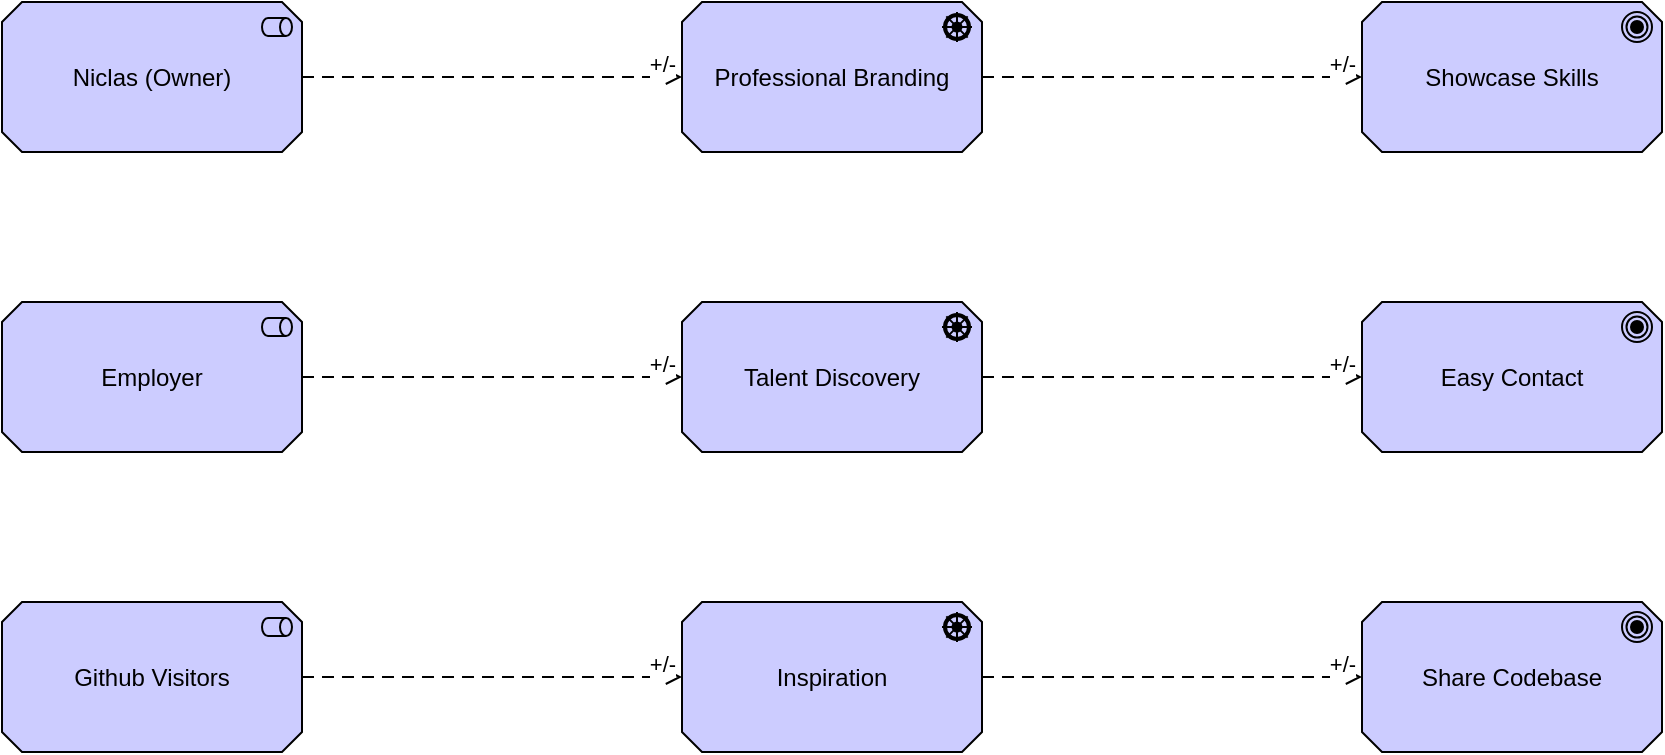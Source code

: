 <mxfile version="28.0.4" pages="5">
  <diagram name="01 - Stakeholders" id="YU1AUlcPMeFfIlHjlYDG">
    <mxGraphModel dx="1948" dy="815" grid="1" gridSize="10" guides="1" tooltips="1" connect="1" arrows="1" fold="1" page="1" pageScale="1" pageWidth="1169" pageHeight="827" math="0" shadow="0">
      <root>
        <mxCell id="0" />
        <mxCell id="1" parent="0" />
        <mxCell id="c3lNfsH27xjzIGCQ3tyP-1" value="Niclas (Owner)" style="html=1;outlineConnect=0;whiteSpace=wrap;fillColor=#CCCCFF;shape=mxgraph.archimate3.application;appType=role;archiType=oct;" vertex="1" parent="1">
          <mxGeometry x="100" y="180" width="150" height="75" as="geometry" />
        </mxCell>
        <mxCell id="c3lNfsH27xjzIGCQ3tyP-2" value="Employer" style="html=1;outlineConnect=0;whiteSpace=wrap;fillColor=#CCCCFF;shape=mxgraph.archimate3.application;appType=role;archiType=oct;" vertex="1" parent="1">
          <mxGeometry x="100" y="330" width="150" height="75" as="geometry" />
        </mxCell>
        <mxCell id="c3lNfsH27xjzIGCQ3tyP-3" value="Github Visitors" style="html=1;outlineConnect=0;whiteSpace=wrap;fillColor=#CCCCFF;shape=mxgraph.archimate3.application;appType=role;archiType=oct;" vertex="1" parent="1">
          <mxGeometry x="100" y="480" width="150" height="75" as="geometry" />
        </mxCell>
        <mxCell id="c3lNfsH27xjzIGCQ3tyP-4" value="Professional Branding" style="html=1;outlineConnect=0;whiteSpace=wrap;fillColor=#CCCCFF;shape=mxgraph.archimate3.application;appType=driver;archiType=oct;" vertex="1" parent="1">
          <mxGeometry x="440" y="180" width="150" height="75" as="geometry" />
        </mxCell>
        <mxCell id="c3lNfsH27xjzIGCQ3tyP-6" value="Talent Discovery" style="html=1;outlineConnect=0;whiteSpace=wrap;fillColor=#CCCCFF;shape=mxgraph.archimate3.application;appType=driver;archiType=oct;" vertex="1" parent="1">
          <mxGeometry x="440" y="330" width="150" height="75" as="geometry" />
        </mxCell>
        <mxCell id="c3lNfsH27xjzIGCQ3tyP-7" value="Inspiration" style="html=1;outlineConnect=0;whiteSpace=wrap;fillColor=#CCCCFF;shape=mxgraph.archimate3.application;appType=driver;archiType=oct;" vertex="1" parent="1">
          <mxGeometry x="440" y="480" width="150" height="75" as="geometry" />
        </mxCell>
        <UserObject label="Showcase Skills" link="data:page/id,orE7X2zU8LMmbxcjL87a" id="c3lNfsH27xjzIGCQ3tyP-8">
          <mxCell style="html=1;outlineConnect=0;whiteSpace=wrap;fillColor=#CCCCFF;shape=mxgraph.archimate3.application;appType=goal;archiType=oct;" vertex="1" parent="1">
            <mxGeometry x="780" y="180" width="150" height="75" as="geometry" />
          </mxCell>
        </UserObject>
        <UserObject label="Easy Contact" link="data:page/id,orE7X2zU8LMmbxcjL87a" id="c3lNfsH27xjzIGCQ3tyP-9">
          <mxCell style="html=1;outlineConnect=0;whiteSpace=wrap;fillColor=#CCCCFF;shape=mxgraph.archimate3.application;appType=goal;archiType=oct;" vertex="1" parent="1">
            <mxGeometry x="780" y="330" width="150" height="75" as="geometry" />
          </mxCell>
        </UserObject>
        <UserObject label="Share Codebase" link="data:page/id,orE7X2zU8LMmbxcjL87a" id="c3lNfsH27xjzIGCQ3tyP-10">
          <mxCell style="html=1;outlineConnect=0;whiteSpace=wrap;fillColor=#CCCCFF;shape=mxgraph.archimate3.application;appType=goal;archiType=oct;" vertex="1" parent="1">
            <mxGeometry x="780" y="480" width="150" height="75" as="geometry" />
          </mxCell>
        </UserObject>
        <mxCell id="c3lNfsH27xjzIGCQ3tyP-11" value="+/-" style="edgeStyle=elbowEdgeStyle;html=1;endArrow=open;elbow=vertical;endFill=0;dashed=1;dashPattern=6 4;rounded=0;exitX=1;exitY=0.5;exitDx=0;exitDy=0;exitPerimeter=0;entryX=0;entryY=0.5;entryDx=0;entryDy=0;entryPerimeter=0;" edge="1" parent="1">
          <mxGeometry x="0.895" y="7" relative="1" as="geometry">
            <mxPoint x="250" y="217.5" as="sourcePoint" />
            <mxPoint x="440.0" y="217.5" as="targetPoint" />
            <mxPoint as="offset" />
          </mxGeometry>
        </mxCell>
        <mxCell id="c3lNfsH27xjzIGCQ3tyP-13" value="+/-" style="edgeStyle=elbowEdgeStyle;html=1;endArrow=open;elbow=vertical;endFill=0;dashed=1;dashPattern=6 4;rounded=0;exitX=1;exitY=0.5;exitDx=0;exitDy=0;exitPerimeter=0;entryX=0;entryY=0.5;entryDx=0;entryDy=0;entryPerimeter=0;" edge="1" parent="1" source="c3lNfsH27xjzIGCQ3tyP-2" target="c3lNfsH27xjzIGCQ3tyP-6">
          <mxGeometry x="0.895" y="7" relative="1" as="geometry">
            <mxPoint x="330" y="280" as="sourcePoint" />
            <mxPoint x="520.0" y="280" as="targetPoint" />
            <mxPoint as="offset" />
          </mxGeometry>
        </mxCell>
        <mxCell id="c3lNfsH27xjzIGCQ3tyP-14" value="+/-" style="edgeStyle=elbowEdgeStyle;html=1;endArrow=open;elbow=vertical;endFill=0;dashed=1;dashPattern=6 4;rounded=0;exitX=1;exitY=0.5;exitDx=0;exitDy=0;exitPerimeter=0;entryX=0;entryY=0.5;entryDx=0;entryDy=0;entryPerimeter=0;" edge="1" parent="1" source="c3lNfsH27xjzIGCQ3tyP-3" target="c3lNfsH27xjzIGCQ3tyP-7">
          <mxGeometry x="0.895" y="7" relative="1" as="geometry">
            <mxPoint x="270" y="460" as="sourcePoint" />
            <mxPoint x="460.0" y="460" as="targetPoint" />
            <mxPoint as="offset" />
          </mxGeometry>
        </mxCell>
        <mxCell id="c3lNfsH27xjzIGCQ3tyP-15" value="+/-" style="edgeStyle=elbowEdgeStyle;html=1;endArrow=open;elbow=vertical;endFill=0;dashed=1;dashPattern=6 4;rounded=0;exitX=1;exitY=0.5;exitDx=0;exitDy=0;exitPerimeter=0;" edge="1" parent="1" source="c3lNfsH27xjzIGCQ3tyP-7" target="c3lNfsH27xjzIGCQ3tyP-10">
          <mxGeometry x="0.895" y="7" relative="1" as="geometry">
            <mxPoint x="620" y="560.17" as="sourcePoint" />
            <mxPoint x="810.0" y="560.17" as="targetPoint" />
            <mxPoint as="offset" />
          </mxGeometry>
        </mxCell>
        <mxCell id="c3lNfsH27xjzIGCQ3tyP-16" value="+/-" style="edgeStyle=elbowEdgeStyle;html=1;endArrow=open;elbow=vertical;endFill=0;dashed=1;dashPattern=6 4;rounded=0;exitX=1;exitY=0.5;exitDx=0;exitDy=0;exitPerimeter=0;entryX=0;entryY=0.5;entryDx=0;entryDy=0;entryPerimeter=0;" edge="1" parent="1" source="c3lNfsH27xjzIGCQ3tyP-6" target="c3lNfsH27xjzIGCQ3tyP-9">
          <mxGeometry x="0.895" y="7" relative="1" as="geometry">
            <mxPoint x="710" y="420" as="sourcePoint" />
            <mxPoint x="900.0" y="420" as="targetPoint" />
            <mxPoint as="offset" />
          </mxGeometry>
        </mxCell>
        <mxCell id="c3lNfsH27xjzIGCQ3tyP-17" value="+/-" style="edgeStyle=elbowEdgeStyle;html=1;endArrow=open;elbow=vertical;endFill=0;dashed=1;dashPattern=6 4;rounded=0;exitX=1;exitY=0.5;exitDx=0;exitDy=0;exitPerimeter=0;entryX=0;entryY=0.5;entryDx=0;entryDy=0;entryPerimeter=0;" edge="1" parent="1" source="c3lNfsH27xjzIGCQ3tyP-4" target="c3lNfsH27xjzIGCQ3tyP-8">
          <mxGeometry x="0.895" y="7" relative="1" as="geometry">
            <mxPoint x="650" y="280" as="sourcePoint" />
            <mxPoint x="840.0" y="280" as="targetPoint" />
            <mxPoint as="offset" />
          </mxGeometry>
        </mxCell>
      </root>
    </mxGraphModel>
  </diagram>
  <diagram id="orE7X2zU8LMmbxcjL87a" name="02 - Capabilities">
    <mxGraphModel dx="2824" dy="1182" grid="1" gridSize="10" guides="1" tooltips="1" connect="1" arrows="1" fold="1" page="1" pageScale="1" pageWidth="1169" pageHeight="827" math="0" shadow="0">
      <root>
        <mxCell id="0" />
        <mxCell id="1" parent="0" />
        <mxCell id="P26ImeXSWM-H-FpdXlQm-2" value="" style="rounded=0;whiteSpace=wrap;html=1;" vertex="1" parent="1">
          <mxGeometry x="580" y="302.5" width="460" height="210" as="geometry" />
        </mxCell>
        <mxCell id="P26ImeXSWM-H-FpdXlQm-1" value="Personal Branding" style="html=1;outlineConnect=0;whiteSpace=wrap;fillColor=#F5DEAA;shape=mxgraph.archimate3.application;appType=capability;archiType=rounded;" vertex="1" parent="1">
          <mxGeometry x="650" y="372.5" width="150" height="75" as="geometry" />
        </mxCell>
        <mxCell id="P26ImeXSWM-H-FpdXlQm-3" value="Professional Profile" style="html=1;outlineConnect=0;whiteSpace=wrap;fillColor=#F5DEAA;shape=mxgraph.archimate3.application;appType=capability;archiType=rounded;" vertex="1" parent="1">
          <mxGeometry x="845" y="372.5" width="150" height="75" as="geometry" />
        </mxCell>
        <mxCell id="P26ImeXSWM-H-FpdXlQm-4" value="Branding &amp;amp; Identity" style="text;html=1;align=center;verticalAlign=middle;whiteSpace=wrap;rounded=0;strokeColor=default;" vertex="1" parent="1">
          <mxGeometry x="580" y="302.5" width="460" height="30" as="geometry" />
        </mxCell>
        <mxCell id="P26ImeXSWM-H-FpdXlQm-6" value="" style="rounded=0;whiteSpace=wrap;html=1;" vertex="1" parent="1">
          <mxGeometry x="475" y="20" width="670" height="210" as="geometry" />
        </mxCell>
        <mxCell id="P26ImeXSWM-H-FpdXlQm-7" value="Project Showcase" style="text;html=1;align=center;verticalAlign=middle;whiteSpace=wrap;rounded=0;strokeColor=default;" vertex="1" parent="1">
          <mxGeometry x="475" y="20" width="670" height="30" as="geometry" />
        </mxCell>
        <mxCell id="P26ImeXSWM-H-FpdXlQm-8" value="Prject Display" style="html=1;outlineConnect=0;whiteSpace=wrap;fillColor=#F5DEAA;shape=mxgraph.archimate3.application;appType=capability;archiType=rounded;" vertex="1" parent="1">
          <mxGeometry x="535" y="90" width="150" height="75" as="geometry" />
        </mxCell>
        <mxCell id="P26ImeXSWM-H-FpdXlQm-9" value="Technology Stack View" style="html=1;outlineConnect=0;whiteSpace=wrap;fillColor=#F5DEAA;shape=mxgraph.archimate3.application;appType=capability;archiType=rounded;" vertex="1" parent="1">
          <mxGeometry x="740" y="87.5" width="150" height="75" as="geometry" />
        </mxCell>
        <mxCell id="P26ImeXSWM-H-FpdXlQm-10" value="Github Integration" style="html=1;outlineConnect=0;whiteSpace=wrap;fillColor=#F5DEAA;shape=mxgraph.archimate3.application;appType=capability;archiType=rounded;" vertex="1" parent="1">
          <mxGeometry x="945" y="87.5" width="150" height="75" as="geometry" />
        </mxCell>
        <mxCell id="P26ImeXSWM-H-FpdXlQm-11" value="" style="rounded=0;whiteSpace=wrap;html=1;" vertex="1" parent="1">
          <mxGeometry x="580" y="830" width="460" height="210" as="geometry" />
        </mxCell>
        <mxCell id="P26ImeXSWM-H-FpdXlQm-12" value="Communication" style="text;html=1;align=center;verticalAlign=middle;whiteSpace=wrap;rounded=0;strokeColor=default;" vertex="1" parent="1">
          <mxGeometry x="580" y="830" width="460" height="30" as="geometry" />
        </mxCell>
        <mxCell id="P26ImeXSWM-H-FpdXlQm-13" value="Contact Form" style="html=1;outlineConnect=0;whiteSpace=wrap;fillColor=#F5DEAA;shape=mxgraph.archimate3.application;appType=capability;archiType=rounded;" vertex="1" parent="1">
          <mxGeometry x="650" y="904" width="150" height="75" as="geometry" />
        </mxCell>
        <mxCell id="P26ImeXSWM-H-FpdXlQm-14" value="Social Links" style="html=1;outlineConnect=0;whiteSpace=wrap;fillColor=#F5DEAA;shape=mxgraph.archimate3.application;appType=capability;archiType=rounded;" vertex="1" parent="1">
          <mxGeometry x="845" y="904" width="150" height="75" as="geometry" />
        </mxCell>
        <mxCell id="P26ImeXSWM-H-FpdXlQm-15" value="" style="rounded=0;whiteSpace=wrap;html=1;" vertex="1" parent="1">
          <mxGeometry x="580" y="570" width="460" height="210" as="geometry" />
        </mxCell>
        <mxCell id="P26ImeXSWM-H-FpdXlQm-16" value="Infrastructure &amp;amp; DevOps" style="text;html=1;align=center;verticalAlign=middle;whiteSpace=wrap;rounded=0;strokeColor=default;" vertex="1" parent="1">
          <mxGeometry x="580" y="570" width="460" height="30" as="geometry" />
        </mxCell>
        <mxCell id="P26ImeXSWM-H-FpdXlQm-17" value="CI/CD Automation" style="html=1;outlineConnect=0;whiteSpace=wrap;fillColor=#F5DEAA;shape=mxgraph.archimate3.application;appType=capability;archiType=rounded;" vertex="1" parent="1">
          <mxGeometry x="650" y="644" width="150" height="75" as="geometry" />
        </mxCell>
        <mxCell id="P26ImeXSWM-H-FpdXlQm-18" value="Dockerized Deployment" style="html=1;outlineConnect=0;whiteSpace=wrap;fillColor=#F5DEAA;shape=mxgraph.archimate3.application;appType=capability;archiType=rounded;" vertex="1" parent="1">
          <mxGeometry x="845" y="644" width="150" height="75" as="geometry" />
        </mxCell>
        <UserObject label="&lt;div&gt;Goal&lt;/div&gt;&lt;div&gt;&lt;br&gt;&lt;/div&gt;Showcase Skills" link="data:page/id,YU1AUlcPMeFfIlHjlYDG" id="ikwzglEbdK4VuGniE7AP-1">
          <mxCell style="html=1;outlineConnect=0;whiteSpace=wrap;fillColor=#CCCCFF;shape=mxgraph.archimate3.application;appType=goal;archiType=oct;" vertex="1" parent="1">
            <mxGeometry x="90" y="230" width="150" height="75" as="geometry" />
          </mxCell>
        </UserObject>
        <UserObject label="&lt;div&gt;Goal&lt;/div&gt;&lt;div&gt;&lt;br&gt;&lt;/div&gt;Easy Contact" link="data:page/id,YU1AUlcPMeFfIlHjlYDG" id="ikwzglEbdK4VuGniE7AP-2">
          <mxCell style="html=1;outlineConnect=0;whiteSpace=wrap;fillColor=#CCCCFF;shape=mxgraph.archimate3.application;appType=goal;archiType=oct;" vertex="1" parent="1">
            <mxGeometry x="90" y="525" width="150" height="75" as="geometry" />
          </mxCell>
        </UserObject>
        <UserObject label="&lt;div&gt;Goal&lt;/div&gt;&lt;div&gt;&lt;br&gt;&lt;/div&gt;Share Codebase" link="data:page/id,YU1AUlcPMeFfIlHjlYDG" id="ikwzglEbdK4VuGniE7AP-3">
          <mxCell style="html=1;outlineConnect=0;whiteSpace=wrap;fillColor=#CCCCFF;shape=mxgraph.archimate3.application;appType=goal;archiType=oct;" vertex="1" parent="1">
            <mxGeometry x="90" y="370" width="150" height="75" as="geometry" />
          </mxCell>
        </UserObject>
        <mxCell id="ikwzglEbdK4VuGniE7AP-5" value="" style="edgeStyle=elbowEdgeStyle;html=1;endArrow=block;elbow=vertical;endFill=0;dashed=1;rounded=0;exitX=1;exitY=0.5;exitDx=0;exitDy=0;exitPerimeter=0;entryX=0;entryY=0.5;entryDx=0;entryDy=0;" edge="1" parent="1" source="ikwzglEbdK4VuGniE7AP-1" target="P26ImeXSWM-H-FpdXlQm-6">
          <mxGeometry width="160" relative="1" as="geometry">
            <mxPoint x="240" y="170" as="sourcePoint" />
            <mxPoint x="400" y="170" as="targetPoint" />
          </mxGeometry>
        </mxCell>
        <mxCell id="ikwzglEbdK4VuGniE7AP-6" value="Realizes" style="edgeLabel;html=1;align=center;verticalAlign=middle;resizable=0;points=[];" vertex="1" connectable="0" parent="ikwzglEbdK4VuGniE7AP-5">
          <mxGeometry x="-0.07" y="-1" relative="1" as="geometry">
            <mxPoint y="-11" as="offset" />
          </mxGeometry>
        </mxCell>
        <mxCell id="ikwzglEbdK4VuGniE7AP-7" value="" style="edgeStyle=elbowEdgeStyle;html=1;endArrow=block;endFill=0;dashed=1;rounded=0;entryX=0;entryY=0.5;entryDx=0;entryDy=0;" edge="1" parent="1" target="P26ImeXSWM-H-FpdXlQm-2">
          <mxGeometry width="160" relative="1" as="geometry">
            <mxPoint x="240" y="270" as="sourcePoint" />
            <mxPoint x="550" y="410" as="targetPoint" />
            <Array as="points">
              <mxPoint x="360" y="330" />
            </Array>
          </mxGeometry>
        </mxCell>
        <mxCell id="ikwzglEbdK4VuGniE7AP-10" value="Realizes" style="edgeLabel;html=1;align=center;verticalAlign=middle;resizable=0;points=[];" vertex="1" connectable="0" parent="ikwzglEbdK4VuGniE7AP-7">
          <mxGeometry x="-0.184" y="2" relative="1" as="geometry">
            <mxPoint as="offset" />
          </mxGeometry>
        </mxCell>
        <mxCell id="ikwzglEbdK4VuGniE7AP-11" value="" style="edgeStyle=elbowEdgeStyle;html=1;endArrow=block;endFill=0;dashed=1;rounded=0;exitX=1;exitY=0.5;exitDx=0;exitDy=0;exitPerimeter=0;entryX=0;entryY=0.5;entryDx=0;entryDy=0;" edge="1" parent="1" source="ikwzglEbdK4VuGniE7AP-3" target="P26ImeXSWM-H-FpdXlQm-15">
          <mxGeometry width="160" relative="1" as="geometry">
            <mxPoint x="320" y="490" as="sourcePoint" />
            <mxPoint x="480" y="490" as="targetPoint" />
            <Array as="points">
              <mxPoint x="340" y="540" />
            </Array>
          </mxGeometry>
        </mxCell>
        <mxCell id="ikwzglEbdK4VuGniE7AP-12" value="Realizes" style="edgeLabel;html=1;align=center;verticalAlign=middle;resizable=0;points=[];" vertex="1" connectable="0" parent="ikwzglEbdK4VuGniE7AP-11">
          <mxGeometry x="-0.185" y="2" relative="1" as="geometry">
            <mxPoint y="-15" as="offset" />
          </mxGeometry>
        </mxCell>
        <mxCell id="ikwzglEbdK4VuGniE7AP-13" value="" style="edgeStyle=elbowEdgeStyle;html=1;endArrow=block;endFill=0;dashed=1;rounded=0;exitX=1;exitY=0.5;exitDx=0;exitDy=0;exitPerimeter=0;entryX=0.004;entryY=0.548;entryDx=0;entryDy=0;entryPerimeter=0;" edge="1" parent="1" source="ikwzglEbdK4VuGniE7AP-2" target="P26ImeXSWM-H-FpdXlQm-11">
          <mxGeometry width="160" relative="1" as="geometry">
            <mxPoint x="310" y="720" as="sourcePoint" />
            <mxPoint x="470" y="720" as="targetPoint" />
            <Array as="points">
              <mxPoint x="320" y="760" />
            </Array>
          </mxGeometry>
        </mxCell>
        <mxCell id="ikwzglEbdK4VuGniE7AP-14" value="Realizes" style="edgeLabel;html=1;align=center;verticalAlign=middle;resizable=0;points=[];" vertex="1" connectable="0" parent="ikwzglEbdK4VuGniE7AP-13">
          <mxGeometry x="-0.198" y="-1" relative="1" as="geometry">
            <mxPoint y="-9" as="offset" />
          </mxGeometry>
        </mxCell>
      </root>
    </mxGraphModel>
  </diagram>
  <diagram id="KEsmK9k9d0yRTfbS1kaG" name="03 - Use Case Diagram">
    <mxGraphModel dx="1948" dy="815" grid="1" gridSize="10" guides="1" tooltips="1" connect="1" arrows="1" fold="1" page="1" pageScale="1" pageWidth="1169" pageHeight="827" math="0" shadow="0">
      <root>
        <mxCell id="0" />
        <mxCell id="1" parent="0" />
        <mxCell id="hrtrKY6WEZLU9he7uUgB-1" value="runvia.dev" style="swimlane;whiteSpace=wrap;html=1;" vertex="1" parent="1">
          <mxGeometry x="430" y="50" width="370" height="700" as="geometry" />
        </mxCell>
        <mxCell id="hrtrKY6WEZLU9he7uUgB-4" value="Browse Projects" style="ellipse;whiteSpace=wrap;html=1;" vertex="1" parent="hrtrKY6WEZLU9he7uUgB-1">
          <mxGeometry x="115" y="50" width="140" height="70" as="geometry" />
        </mxCell>
        <mxCell id="hrtrKY6WEZLU9he7uUgB-5" value="View Project Details" style="ellipse;whiteSpace=wrap;html=1;" vertex="1" parent="hrtrKY6WEZLU9he7uUgB-1">
          <mxGeometry x="115" y="150" width="140" height="70" as="geometry" />
        </mxCell>
        <mxCell id="hrtrKY6WEZLU9he7uUgB-7" value="Read About Me" style="ellipse;whiteSpace=wrap;html=1;" vertex="1" parent="hrtrKY6WEZLU9he7uUgB-1">
          <mxGeometry x="115" y="420" width="140" height="70" as="geometry" />
        </mxCell>
        <mxCell id="hrtrKY6WEZLU9he7uUgB-8" value="Download CV" style="ellipse;whiteSpace=wrap;html=1;" vertex="1" parent="hrtrKY6WEZLU9he7uUgB-1">
          <mxGeometry x="115" y="240" width="140" height="70" as="geometry" />
        </mxCell>
        <mxCell id="hrtrKY6WEZLU9he7uUgB-9" value="Send Contact Message" style="ellipse;whiteSpace=wrap;html=1;" vertex="1" parent="hrtrKY6WEZLU9he7uUgB-1">
          <mxGeometry x="115" y="329" width="140" height="70" as="geometry" />
        </mxCell>
        <mxCell id="hrtrKY6WEZLU9he7uUgB-6" value="Access Github Link" style="ellipse;whiteSpace=wrap;html=1;" vertex="1" parent="hrtrKY6WEZLU9he7uUgB-1">
          <mxGeometry x="115" y="600" width="140" height="70" as="geometry" />
        </mxCell>
        <mxCell id="hrtrKY6WEZLU9he7uUgB-10" value="Visit Social Profiles" style="ellipse;whiteSpace=wrap;html=1;" vertex="1" parent="hrtrKY6WEZLU9he7uUgB-1">
          <mxGeometry x="115" y="510" width="140" height="70" as="geometry" />
        </mxCell>
        <mxCell id="hrtrKY6WEZLU9he7uUgB-2" value="Recruiter" style="shape=umlActor;verticalLabelPosition=bottom;verticalAlign=top;html=1;" vertex="1" parent="1">
          <mxGeometry x="250" y="384" width="30" height="60" as="geometry" />
        </mxCell>
        <mxCell id="hrtrKY6WEZLU9he7uUgB-3" value="Github Visitor" style="shape=umlActor;verticalLabelPosition=bottom;verticalAlign=top;html=1;" vertex="1" parent="1">
          <mxGeometry x="950" y="384" width="30" height="60" as="geometry" />
        </mxCell>
        <mxCell id="hrtrKY6WEZLU9he7uUgB-12" value="" style="endArrow=none;html=1;edgeStyle=orthogonalEdgeStyle;rounded=0;entryX=0;entryY=0.5;entryDx=0;entryDy=0;" edge="1" parent="1" source="hrtrKY6WEZLU9he7uUgB-2" target="hrtrKY6WEZLU9he7uUgB-4">
          <mxGeometry relative="1" as="geometry">
            <mxPoint x="320" y="380" as="sourcePoint" />
            <mxPoint x="480" y="380" as="targetPoint" />
          </mxGeometry>
        </mxCell>
        <mxCell id="hrtrKY6WEZLU9he7uUgB-30" value="" style="endArrow=none;html=1;edgeStyle=orthogonalEdgeStyle;rounded=0;entryX=0;entryY=0.5;entryDx=0;entryDy=0;" edge="1" parent="1" source="hrtrKY6WEZLU9he7uUgB-2" target="hrtrKY6WEZLU9he7uUgB-5">
          <mxGeometry relative="1" as="geometry">
            <mxPoint x="360" y="550" as="sourcePoint" />
            <mxPoint x="520" y="550" as="targetPoint" />
          </mxGeometry>
        </mxCell>
        <mxCell id="hrtrKY6WEZLU9he7uUgB-33" value="" style="endArrow=none;html=1;edgeStyle=orthogonalEdgeStyle;rounded=0;entryX=0;entryY=0.5;entryDx=0;entryDy=0;" edge="1" parent="1" source="hrtrKY6WEZLU9he7uUgB-2" target="hrtrKY6WEZLU9he7uUgB-8">
          <mxGeometry relative="1" as="geometry">
            <mxPoint x="370" y="550" as="sourcePoint" />
            <mxPoint x="530" y="550" as="targetPoint" />
          </mxGeometry>
        </mxCell>
        <mxCell id="hrtrKY6WEZLU9he7uUgB-36" value="" style="endArrow=none;html=1;edgeStyle=orthogonalEdgeStyle;rounded=0;entryX=0;entryY=0.5;entryDx=0;entryDy=0;" edge="1" parent="1" source="hrtrKY6WEZLU9he7uUgB-2" target="hrtrKY6WEZLU9he7uUgB-9">
          <mxGeometry relative="1" as="geometry">
            <mxPoint x="340" y="570" as="sourcePoint" />
            <mxPoint x="500" y="570" as="targetPoint" />
          </mxGeometry>
        </mxCell>
        <mxCell id="hrtrKY6WEZLU9he7uUgB-39" value="" style="endArrow=none;html=1;edgeStyle=orthogonalEdgeStyle;rounded=0;entryX=0;entryY=0.5;entryDx=0;entryDy=0;" edge="1" parent="1" source="hrtrKY6WEZLU9he7uUgB-2" target="hrtrKY6WEZLU9he7uUgB-7">
          <mxGeometry relative="1" as="geometry">
            <mxPoint x="350" y="550" as="sourcePoint" />
            <mxPoint x="510" y="550" as="targetPoint" />
          </mxGeometry>
        </mxCell>
        <mxCell id="hrtrKY6WEZLU9he7uUgB-42" value="" style="endArrow=none;html=1;edgeStyle=orthogonalEdgeStyle;rounded=0;entryX=1;entryY=0.5;entryDx=0;entryDy=0;" edge="1" parent="1" source="hrtrKY6WEZLU9he7uUgB-3" target="hrtrKY6WEZLU9he7uUgB-4">
          <mxGeometry relative="1" as="geometry">
            <mxPoint x="850" y="580" as="sourcePoint" />
            <mxPoint x="1010" y="580" as="targetPoint" />
          </mxGeometry>
        </mxCell>
        <mxCell id="hrtrKY6WEZLU9he7uUgB-45" value="" style="endArrow=none;html=1;edgeStyle=orthogonalEdgeStyle;rounded=0;entryX=1;entryY=0.5;entryDx=0;entryDy=0;" edge="1" parent="1" source="hrtrKY6WEZLU9he7uUgB-3" target="hrtrKY6WEZLU9he7uUgB-10">
          <mxGeometry relative="1" as="geometry">
            <mxPoint x="820" y="580" as="sourcePoint" />
            <mxPoint x="980" y="580" as="targetPoint" />
          </mxGeometry>
        </mxCell>
        <mxCell id="hrtrKY6WEZLU9he7uUgB-48" value="" style="endArrow=none;html=1;edgeStyle=orthogonalEdgeStyle;rounded=0;entryX=1;entryY=0.5;entryDx=0;entryDy=0;" edge="1" parent="1" source="hrtrKY6WEZLU9he7uUgB-3" target="hrtrKY6WEZLU9he7uUgB-6">
          <mxGeometry relative="1" as="geometry">
            <mxPoint x="920" y="630" as="sourcePoint" />
            <mxPoint x="1080" y="630" as="targetPoint" />
          </mxGeometry>
        </mxCell>
      </root>
    </mxGraphModel>
  </diagram>
  <diagram id="RyolajlaPDjGOASZjFLE" name="04 - App &amp; Data Architecture">
    <mxGraphModel dx="2353" dy="985" grid="1" gridSize="10" guides="1" tooltips="1" connect="1" arrows="1" fold="1" page="1" pageScale="1" pageWidth="1169" pageHeight="827" math="0" shadow="0">
      <root>
        <mxCell id="0" />
        <mxCell id="1" parent="0" />
        <mxCell id="gvjPd4QQf7CFdnUI1ZTZ-5" value="Traefik Proxy" style="html=1;outlineConnect=0;whiteSpace=wrap;fillColor=#AFFFAF;shape=mxgraph.archimate3.application;appType=sysSw;archiType=square;" vertex="1" parent="1">
          <mxGeometry x="485" y="180" width="150" height="75" as="geometry" />
        </mxCell>
        <mxCell id="gvjPd4QQf7CFdnUI1ZTZ-8" value="Project Metadata" style="html=1;outlineConnect=0;whiteSpace=wrap;fillColor=#99ffff;shape=mxgraph.archimate3.application;appType=passive;archiType=square;" vertex="1" parent="1">
          <mxGeometry x="290" y="590" width="150" height="75" as="geometry" />
        </mxCell>
        <mxCell id="gvjPd4QQf7CFdnUI1ZTZ-9" value="CV Document" style="html=1;outlineConnect=0;whiteSpace=wrap;fillColor=#99ffff;shape=mxgraph.archimate3.application;appType=passive;archiType=square;" vertex="1" parent="1">
          <mxGeometry x="480" y="590" width="150" height="75" as="geometry" />
        </mxCell>
        <mxCell id="gvjPd4QQf7CFdnUI1ZTZ-10" value="Contact Messages" style="html=1;outlineConnect=0;whiteSpace=wrap;fillColor=#99ffff;shape=mxgraph.archimate3.application;appType=passive;archiType=square;" vertex="1" parent="1">
          <mxGeometry x="680" y="590" width="150" height="75" as="geometry" />
        </mxCell>
        <mxCell id="gvjPd4QQf7CFdnUI1ZTZ-11" value="Client Browser" style="html=1;outlineConnect=0;whiteSpace=wrap;fillColor=#AFFFAF;shape=mxgraph.archimate3.application;appType=device;" vertex="1" parent="1">
          <mxGeometry x="485" y="60" width="150" height="75" as="geometry" />
        </mxCell>
        <mxCell id="gvjPd4QQf7CFdnUI1ZTZ-29" value="" style="edgeStyle=elbowEdgeStyle;html=1;endArrow=block;dashed=0;elbow=horizontal;endFill=1;rounded=0;entryX=0.5;entryY=0;entryDx=0;entryDy=0;entryPerimeter=0;" edge="1" parent="1" source="gvjPd4QQf7CFdnUI1ZTZ-11" target="gvjPd4QQf7CFdnUI1ZTZ-5">
          <mxGeometry width="160" relative="1" as="geometry">
            <mxPoint x="555" y="160" as="sourcePoint" />
            <mxPoint x="715" y="160" as="targetPoint" />
          </mxGeometry>
        </mxCell>
        <mxCell id="gvjPd4QQf7CFdnUI1ZTZ-30" value="HTTPS" style="edgeLabel;html=1;align=center;verticalAlign=middle;resizable=0;points=[];" vertex="1" connectable="0" parent="gvjPd4QQf7CFdnUI1ZTZ-29">
          <mxGeometry x="-0.301" y="-1" relative="1" as="geometry">
            <mxPoint y="5" as="offset" />
          </mxGeometry>
        </mxCell>
        <mxCell id="gvjPd4QQf7CFdnUI1ZTZ-31" value="" style="edgeStyle=elbowEdgeStyle;html=1;endArrow=block;dashed=0;elbow=vertical;endFill=1;rounded=0;exitX=0.5;exitY=1;exitDx=0;exitDy=0;exitPerimeter=0;entryX=0.5;entryY=0;entryDx=0;entryDy=0;entryPerimeter=0;" edge="1" parent="1" source="gvjPd4QQf7CFdnUI1ZTZ-5" target="gvjPd4QQf7CFdnUI1ZTZ-3">
          <mxGeometry width="160" relative="1" as="geometry">
            <mxPoint x="600" y="280" as="sourcePoint" />
            <mxPoint x="760" y="280" as="targetPoint" />
          </mxGeometry>
        </mxCell>
        <mxCell id="gvjPd4QQf7CFdnUI1ZTZ-32" value="" style="edgeStyle=elbowEdgeStyle;html=1;endArrow=block;dashed=0;elbow=vertical;endFill=1;rounded=0;exitX=0.5;exitY=1;exitDx=0;exitDy=0;exitPerimeter=0;entryX=0.5;entryY=0;entryDx=0;entryDy=0;entryPerimeter=0;" edge="1" parent="1" source="gvjPd4QQf7CFdnUI1ZTZ-5" target="gvjPd4QQf7CFdnUI1ZTZ-4">
          <mxGeometry width="160" relative="1" as="geometry">
            <mxPoint x="650" y="290" as="sourcePoint" />
            <mxPoint x="810" y="290" as="targetPoint" />
          </mxGeometry>
        </mxCell>
        <mxCell id="gvjPd4QQf7CFdnUI1ZTZ-33" value="HTTP" style="edgeLabel;html=1;align=center;verticalAlign=middle;resizable=0;points=[];" vertex="1" connectable="0" parent="gvjPd4QQf7CFdnUI1ZTZ-32">
          <mxGeometry x="-0.874" relative="1" as="geometry">
            <mxPoint y="19" as="offset" />
          </mxGeometry>
        </mxCell>
        <mxCell id="gvjPd4QQf7CFdnUI1ZTZ-1" value="React Frontend" style="html=1;outlineConnect=0;whiteSpace=wrap;fillColor=#99ffff;shape=mxgraph.archimate3.application;appType=comp;archiType=square;" vertex="1" parent="1">
          <mxGeometry x="380" y="450" width="150" height="75" as="geometry" />
        </mxCell>
        <mxCell id="gvjPd4QQf7CFdnUI1ZTZ-3" value="Web UI" style="html=1;outlineConnect=0;whiteSpace=wrap;fillColor=#99ffff;shape=mxgraph.archimate3.application;appType=interface;archiType=square;" vertex="1" parent="1">
          <mxGeometry x="380" y="320" width="150" height="75" as="geometry" />
        </mxCell>
        <mxCell id="gvjPd4QQf7CFdnUI1ZTZ-2" value="FastAPI Backend" style="html=1;outlineConnect=0;whiteSpace=wrap;fillColor=#99ffff;shape=mxgraph.archimate3.application;appType=comp;archiType=square;" vertex="1" parent="1">
          <mxGeometry x="605" y="450" width="150" height="75" as="geometry" />
        </mxCell>
        <mxCell id="gvjPd4QQf7CFdnUI1ZTZ-4" value="REST API" style="html=1;outlineConnect=0;whiteSpace=wrap;fillColor=#99ffff;shape=mxgraph.archimate3.application;appType=interface;archiType=square;" vertex="1" parent="1">
          <mxGeometry x="605" y="320" width="150" height="75" as="geometry" />
        </mxCell>
        <mxCell id="gvjPd4QQf7CFdnUI1ZTZ-34" value="" style="edgeStyle=elbowEdgeStyle;html=1;endArrow=block;elbow=horizontal;endFill=0;dashed=1;rounded=0;exitX=0.5;exitY=1;exitDx=0;exitDy=0;exitPerimeter=0;entryX=0.5;entryY=0;entryDx=0;entryDy=0;entryPerimeter=0;" edge="1" parent="1" source="gvjPd4QQf7CFdnUI1ZTZ-3" target="gvjPd4QQf7CFdnUI1ZTZ-1">
          <mxGeometry width="160" relative="1" as="geometry">
            <mxPoint x="510" y="420" as="sourcePoint" />
            <mxPoint x="670" y="420" as="targetPoint" />
          </mxGeometry>
        </mxCell>
        <mxCell id="gvjPd4QQf7CFdnUI1ZTZ-40" value="realizes" style="edgeLabel;html=1;align=center;verticalAlign=middle;resizable=0;points=[];" vertex="1" connectable="0" parent="gvjPd4QQf7CFdnUI1ZTZ-34">
          <mxGeometry x="-0.449" y="-2" relative="1" as="geometry">
            <mxPoint y="11" as="offset" />
          </mxGeometry>
        </mxCell>
        <mxCell id="gvjPd4QQf7CFdnUI1ZTZ-35" value="" style="edgeStyle=elbowEdgeStyle;html=1;endArrow=block;elbow=vertical;endFill=0;dashed=1;rounded=0;exitX=0.5;exitY=1;exitDx=0;exitDy=0;exitPerimeter=0;entryX=0.5;entryY=0;entryDx=0;entryDy=0;entryPerimeter=0;" edge="1" parent="1" source="gvjPd4QQf7CFdnUI1ZTZ-4" target="gvjPd4QQf7CFdnUI1ZTZ-2">
          <mxGeometry width="160" relative="1" as="geometry">
            <mxPoint x="830" y="430" as="sourcePoint" />
            <mxPoint x="990" y="430" as="targetPoint" />
          </mxGeometry>
        </mxCell>
        <mxCell id="gvjPd4QQf7CFdnUI1ZTZ-41" value="realizes" style="edgeLabel;html=1;align=center;verticalAlign=middle;resizable=0;points=[];" vertex="1" connectable="0" parent="gvjPd4QQf7CFdnUI1ZTZ-35">
          <mxGeometry x="-0.576" y="1" relative="1" as="geometry">
            <mxPoint y="13" as="offset" />
          </mxGeometry>
        </mxCell>
        <mxCell id="gvjPd4QQf7CFdnUI1ZTZ-38" value="" style="edgeStyle=orthogonalEdgeStyle;html=1;endArrow=block;dashed=0;elbow=vertical;endFill=1;rounded=0;exitX=1;exitY=0.5;exitDx=0;exitDy=0;exitPerimeter=0;entryX=0;entryY=0.5;entryDx=0;entryDy=0;entryPerimeter=0;" edge="1" parent="1" source="gvjPd4QQf7CFdnUI1ZTZ-1" target="gvjPd4QQf7CFdnUI1ZTZ-4">
          <mxGeometry width="160" relative="1" as="geometry">
            <mxPoint x="520" y="430" as="sourcePoint" />
            <mxPoint x="680" y="430" as="targetPoint" />
          </mxGeometry>
        </mxCell>
        <mxCell id="gvjPd4QQf7CFdnUI1ZTZ-39" value="calls" style="edgeLabel;html=1;align=center;verticalAlign=middle;resizable=0;points=[];" vertex="1" connectable="0" parent="gvjPd4QQf7CFdnUI1ZTZ-38">
          <mxGeometry x="-0.016" relative="1" as="geometry">
            <mxPoint as="offset" />
          </mxGeometry>
        </mxCell>
        <mxCell id="gvjPd4QQf7CFdnUI1ZTZ-42" value="" style="edgeStyle=elbowEdgeStyle;html=1;endArrow=block;elbow=vertical;endFill=0;dashed=1;rounded=0;exitX=0.5;exitY=1;exitDx=0;exitDy=0;exitPerimeter=0;entryX=0.5;entryY=0;entryDx=0;entryDy=0;entryPerimeter=0;" edge="1" parent="1" source="gvjPd4QQf7CFdnUI1ZTZ-2" target="gvjPd4QQf7CFdnUI1ZTZ-8">
          <mxGeometry width="160" relative="1" as="geometry">
            <mxPoint x="770" y="560" as="sourcePoint" />
            <mxPoint x="930" y="560" as="targetPoint" />
          </mxGeometry>
        </mxCell>
        <mxCell id="gvjPd4QQf7CFdnUI1ZTZ-43" value="" style="edgeStyle=elbowEdgeStyle;html=1;endArrow=block;elbow=vertical;endFill=0;dashed=1;rounded=0;exitX=0.5;exitY=1;exitDx=0;exitDy=0;exitPerimeter=0;entryX=0.5;entryY=0;entryDx=0;entryDy=0;entryPerimeter=0;" edge="1" parent="1" source="gvjPd4QQf7CFdnUI1ZTZ-2" target="gvjPd4QQf7CFdnUI1ZTZ-9">
          <mxGeometry width="160" relative="1" as="geometry">
            <mxPoint x="850" y="530" as="sourcePoint" />
            <mxPoint x="1010" y="530" as="targetPoint" />
          </mxGeometry>
        </mxCell>
        <mxCell id="gvjPd4QQf7CFdnUI1ZTZ-44" value="" style="edgeStyle=elbowEdgeStyle;html=1;endArrow=block;elbow=vertical;endFill=0;dashed=1;rounded=0;exitX=0.5;exitY=1;exitDx=0;exitDy=0;exitPerimeter=0;entryX=0.5;entryY=0;entryDx=0;entryDy=0;entryPerimeter=0;" edge="1" parent="1" source="gvjPd4QQf7CFdnUI1ZTZ-2" target="gvjPd4QQf7CFdnUI1ZTZ-10">
          <mxGeometry width="160" relative="1" as="geometry">
            <mxPoint x="900" y="550" as="sourcePoint" />
            <mxPoint x="1060" y="550" as="targetPoint" />
          </mxGeometry>
        </mxCell>
        <mxCell id="gvjPd4QQf7CFdnUI1ZTZ-45" value="read/write" style="edgeLabel;html=1;align=center;verticalAlign=middle;resizable=0;points=[];" vertex="1" connectable="0" parent="gvjPd4QQf7CFdnUI1ZTZ-44">
          <mxGeometry x="-0.798" relative="1" as="geometry">
            <mxPoint y="7" as="offset" />
          </mxGeometry>
        </mxCell>
      </root>
    </mxGraphModel>
  </diagram>
  <diagram id="R8cJSQNtdSW0rR9bd-mE" name="05 - Solutions Overview">
    <mxGraphModel dx="2353" dy="985" grid="1" gridSize="10" guides="1" tooltips="1" connect="1" arrows="1" fold="1" page="1" pageScale="1" pageWidth="1169" pageHeight="827" math="0" shadow="0">
      <root>
        <mxCell id="0" />
        <mxCell id="1" parent="0" />
        <mxCell id="IYWtJ3fKswlKpxjJPlCH-7" value="Solution: Frontend" style="swimlane;fontStyle=0;childLayout=stackLayout;horizontal=1;startSize=30;horizontalStack=0;resizeParent=1;resizeParentMax=0;resizeLast=0;collapsible=1;marginBottom=0;whiteSpace=wrap;html=1;" vertex="1" parent="1">
          <mxGeometry x="515" y="190" width="140" height="90" as="geometry" />
        </mxCell>
        <mxCell id="IYWtJ3fKswlKpxjJPlCH-8" value="React Frontend" style="text;strokeColor=none;fillColor=none;align=left;verticalAlign=middle;spacingLeft=4;spacingRight=4;overflow=hidden;points=[[0,0.5],[1,0.5]];portConstraint=eastwest;rotatable=0;whiteSpace=wrap;html=1;" vertex="1" parent="IYWtJ3fKswlKpxjJPlCH-7">
          <mxGeometry y="30" width="140" height="30" as="geometry" />
        </mxCell>
        <mxCell id="IYWtJ3fKswlKpxjJPlCH-9" value="Web UI" style="text;strokeColor=none;fillColor=none;align=left;verticalAlign=middle;spacingLeft=4;spacingRight=4;overflow=hidden;points=[[0,0.5],[1,0.5]];portConstraint=eastwest;rotatable=0;whiteSpace=wrap;html=1;" vertex="1" parent="IYWtJ3fKswlKpxjJPlCH-7">
          <mxGeometry y="60" width="140" height="30" as="geometry" />
        </mxCell>
        <mxCell id="IYWtJ3fKswlKpxjJPlCH-11" value="Solution: Backend" style="swimlane;fontStyle=0;childLayout=stackLayout;horizontal=1;startSize=30;horizontalStack=0;resizeParent=1;resizeParentMax=0;resizeLast=0;collapsible=1;marginBottom=0;whiteSpace=wrap;html=1;" vertex="1" parent="1">
          <mxGeometry x="515" y="320" width="140" height="120" as="geometry" />
        </mxCell>
        <mxCell id="IYWtJ3fKswlKpxjJPlCH-12" value="FastAPI Backend" style="text;strokeColor=none;fillColor=none;align=left;verticalAlign=middle;spacingLeft=4;spacingRight=4;overflow=hidden;points=[[0,0.5],[1,0.5]];portConstraint=eastwest;rotatable=0;whiteSpace=wrap;html=1;" vertex="1" parent="IYWtJ3fKswlKpxjJPlCH-11">
          <mxGeometry y="30" width="140" height="30" as="geometry" />
        </mxCell>
        <mxCell id="IYWtJ3fKswlKpxjJPlCH-13" value="REST API" style="text;strokeColor=none;fillColor=none;align=left;verticalAlign=middle;spacingLeft=4;spacingRight=4;overflow=hidden;points=[[0,0.5],[1,0.5]];portConstraint=eastwest;rotatable=0;whiteSpace=wrap;html=1;" vertex="1" parent="IYWtJ3fKswlKpxjJPlCH-11">
          <mxGeometry y="60" width="140" height="30" as="geometry" />
        </mxCell>
        <mxCell id="IYWtJ3fKswlKpxjJPlCH-14" value="Contact Message Logic" style="text;strokeColor=none;fillColor=none;align=left;verticalAlign=middle;spacingLeft=4;spacingRight=4;overflow=hidden;points=[[0,0.5],[1,0.5]];portConstraint=eastwest;rotatable=0;whiteSpace=wrap;html=1;" vertex="1" parent="IYWtJ3fKswlKpxjJPlCH-11">
          <mxGeometry y="90" width="140" height="30" as="geometry" />
        </mxCell>
        <mxCell id="IYWtJ3fKswlKpxjJPlCH-15" value="Solution: DevOps &amp;amp; Infrastructure" style="swimlane;fontStyle=0;childLayout=stackLayout;horizontal=1;startSize=30;horizontalStack=0;resizeParent=1;resizeParentMax=0;resizeLast=0;collapsible=1;marginBottom=0;whiteSpace=wrap;html=1;" vertex="1" parent="1">
          <mxGeometry x="515" y="480" width="140" height="120" as="geometry" />
        </mxCell>
        <mxCell id="IYWtJ3fKswlKpxjJPlCH-16" value="Traefik Proxy" style="text;strokeColor=none;fillColor=none;align=left;verticalAlign=middle;spacingLeft=4;spacingRight=4;overflow=hidden;points=[[0,0.5],[1,0.5]];portConstraint=eastwest;rotatable=0;whiteSpace=wrap;html=1;" vertex="1" parent="IYWtJ3fKswlKpxjJPlCH-15">
          <mxGeometry y="30" width="140" height="30" as="geometry" />
        </mxCell>
        <mxCell id="IYWtJ3fKswlKpxjJPlCH-17" value="Docker Compose" style="text;strokeColor=none;fillColor=none;align=left;verticalAlign=middle;spacingLeft=4;spacingRight=4;overflow=hidden;points=[[0,0.5],[1,0.5]];portConstraint=eastwest;rotatable=0;whiteSpace=wrap;html=1;" vertex="1" parent="IYWtJ3fKswlKpxjJPlCH-15">
          <mxGeometry y="60" width="140" height="30" as="geometry" />
        </mxCell>
        <mxCell id="IYWtJ3fKswlKpxjJPlCH-18" value="GitHub Actions" style="text;strokeColor=none;fillColor=none;align=left;verticalAlign=middle;spacingLeft=4;spacingRight=4;overflow=hidden;points=[[0,0.5],[1,0.5]];portConstraint=eastwest;rotatable=0;whiteSpace=wrap;html=1;" vertex="1" parent="IYWtJ3fKswlKpxjJPlCH-15">
          <mxGeometry y="90" width="140" height="30" as="geometry" />
        </mxCell>
        <mxCell id="IYWtJ3fKswlKpxjJPlCH-19" value="" style="edgeStyle=elbowEdgeStyle;html=1;endArrow=block;elbow=vertical;endFill=0;dashed=1;rounded=0;entryX=0.5;entryY=0;entryDx=0;entryDy=0;" edge="1" parent="1" source="IYWtJ3fKswlKpxjJPlCH-7" target="IYWtJ3fKswlKpxjJPlCH-11">
          <mxGeometry width="160" relative="1" as="geometry">
            <mxPoint x="840" y="300" as="sourcePoint" />
            <mxPoint x="1000" y="300" as="targetPoint" />
          </mxGeometry>
        </mxCell>
        <mxCell id="IYWtJ3fKswlKpxjJPlCH-20" value="" style="edgeStyle=elbowEdgeStyle;html=1;endArrow=block;elbow=vertical;endFill=0;dashed=1;rounded=0;entryX=0.5;entryY=0;entryDx=0;entryDy=0;" edge="1" parent="1" source="IYWtJ3fKswlKpxjJPlCH-11" target="IYWtJ3fKswlKpxjJPlCH-15">
          <mxGeometry width="160" relative="1" as="geometry">
            <mxPoint x="880" y="400" as="sourcePoint" />
            <mxPoint x="1040" y="400" as="targetPoint" />
          </mxGeometry>
        </mxCell>
      </root>
    </mxGraphModel>
  </diagram>
</mxfile>
